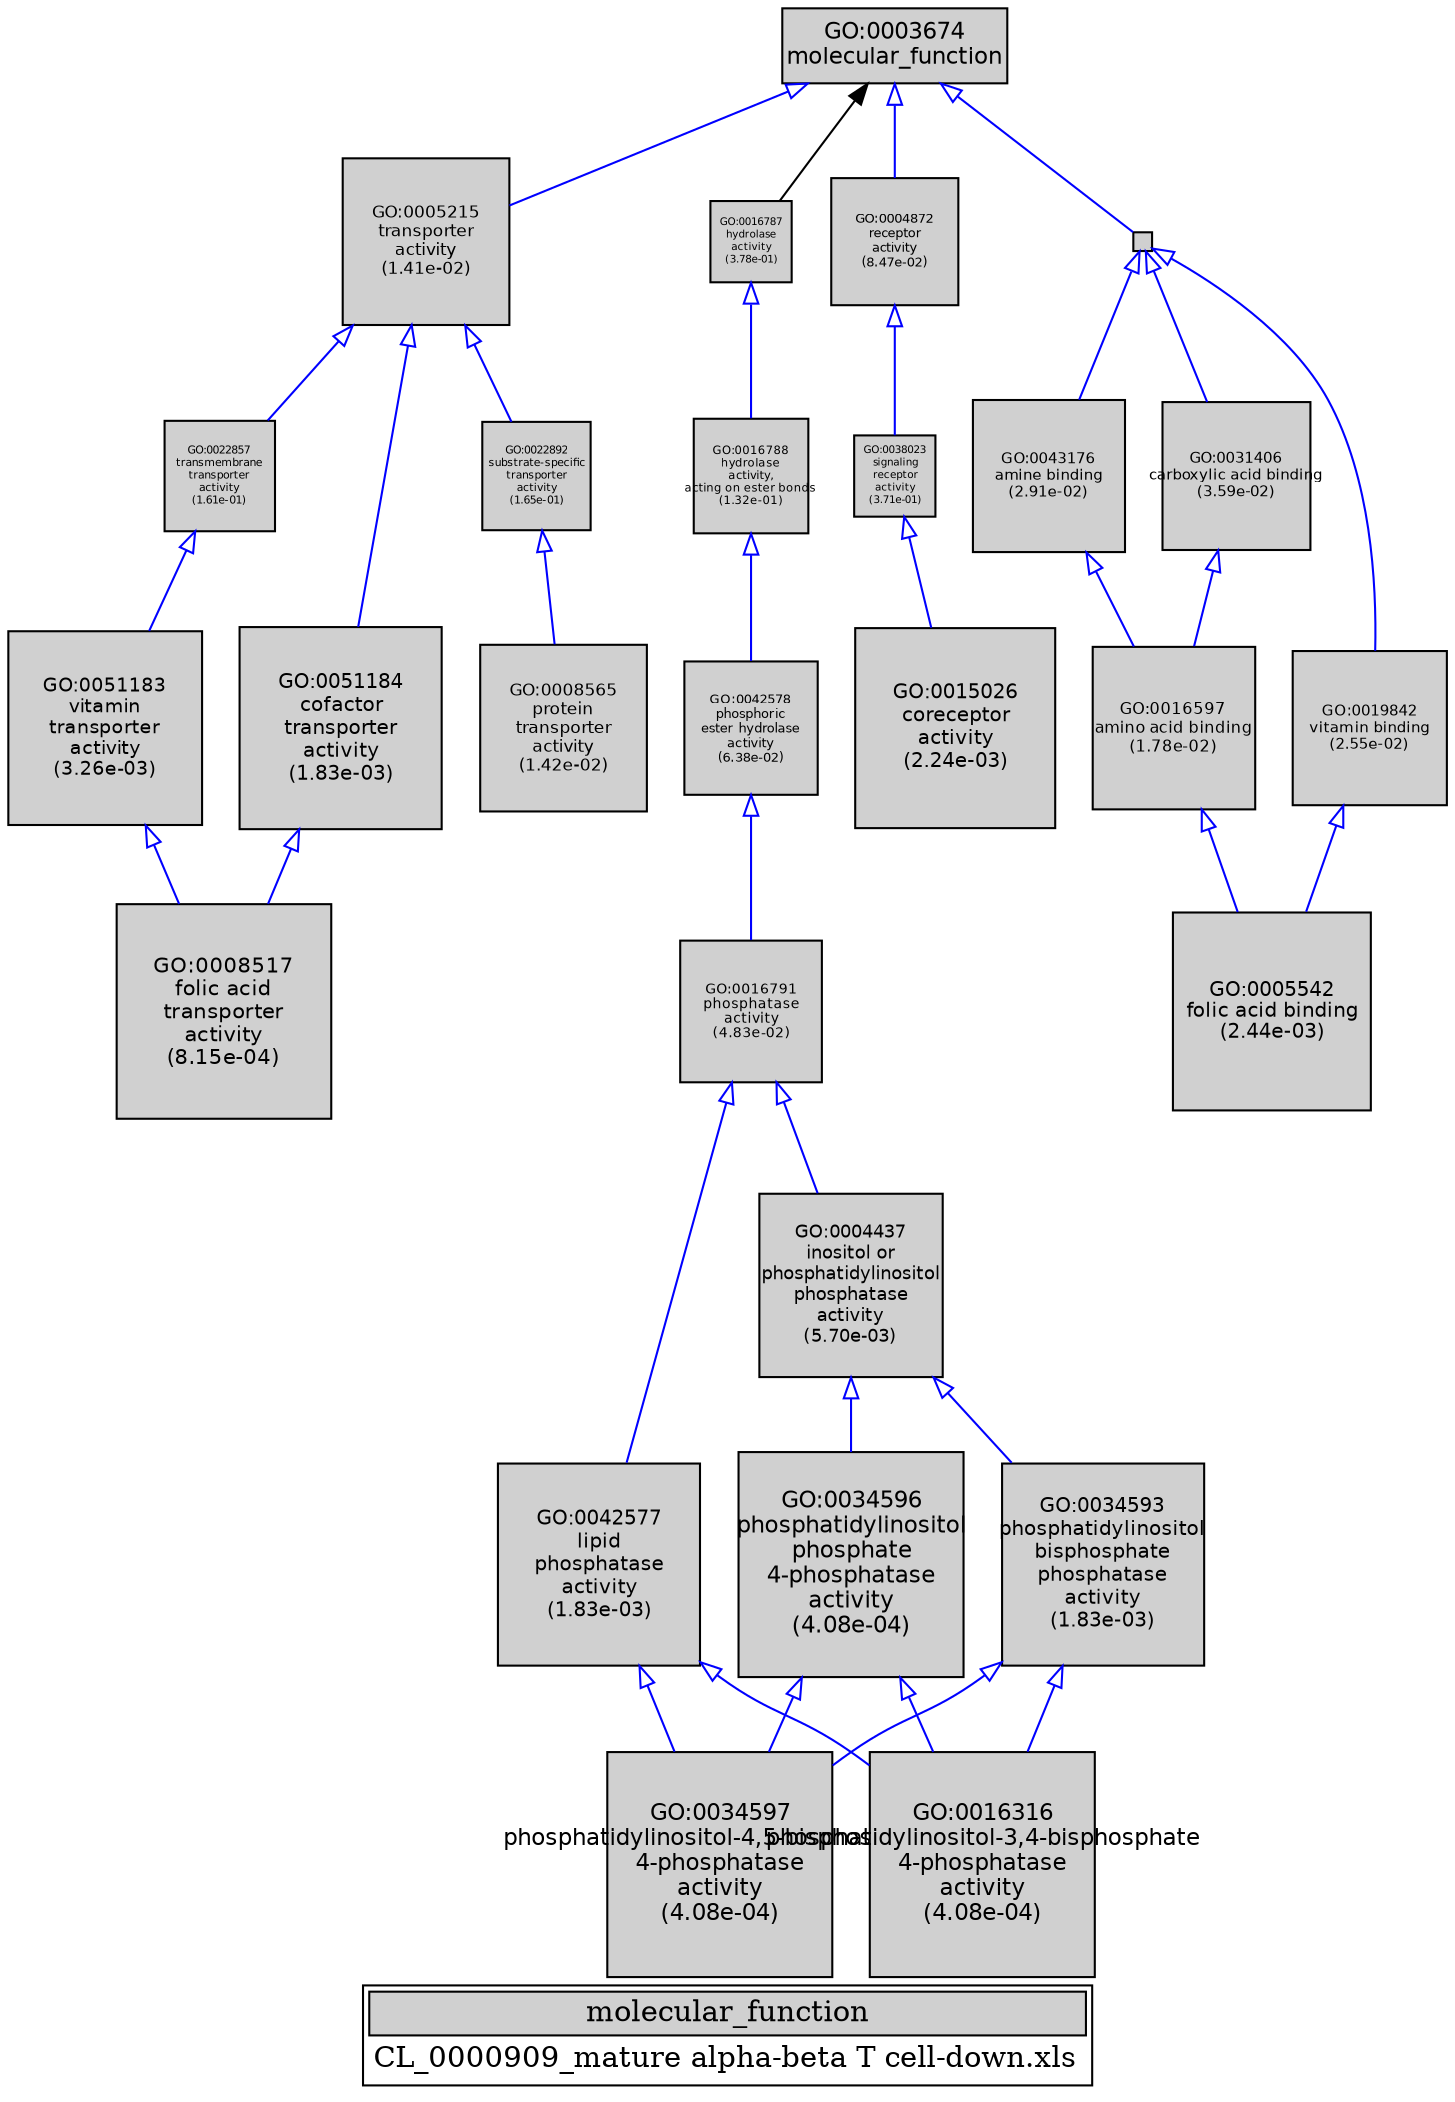 digraph "molecular_function" {
graph [ bgcolor = "#FFFFFF", label = <<TABLE COLOR="black" BGCOLOR="white"><TR><TD COLSPAN="2" BGCOLOR="#D0D0D0"><FONT COLOR="black">molecular_function</FONT></TD></TR><TR><TD BORDER="0">CL_0000909_mature alpha-beta T cell-down.xls</TD></TR></TABLE>> ];
node [ fontname = "Helvetica" ];

subgraph "nodes" {

node [ style = "filled", fixedsize = "true", width = 1, shape = "box", fontsize = 9, fillcolor = "#D0D0D0", fontcolor = "black", color = "black" ];

"GO:0022857" [ URL = "#GO:0022857", label = <<TABLE BORDER="0"><TR><TD>GO:0022857<BR/>transmembrane<BR/>transporter<BR/>activity<BR/>(1.61e-01)</TD></TR></TABLE>>, width = 0.730693615084, shape = "box", fontsize = 5.2609940286, height = 0.730693615084 ];
"GO:0042577" [ URL = "#GO:0042577", label = <<TABLE BORDER="0"><TR><TD>GO:0042577<BR/>lipid<BR/>phosphatase<BR/>activity<BR/>(1.83e-03)</TD></TR></TABLE>>, width = 1.34850492365, shape = "box", fontsize = 9.70923545024, height = 1.34850492365 ];
"GO:0005542" [ URL = "#GO:0005542", label = <<TABLE BORDER="0"><TR><TD>GO:0005542<BR/>folic acid binding<BR/>(2.44e-03)</TD></TR></TABLE>>, width = 1.31755802564, shape = "box", fontsize = 9.48641778463, height = 1.31755802564 ];
"GO:0016791" [ URL = "#GO:0016791", label = <<TABLE BORDER="0"><TR><TD>GO:0016791<BR/>phosphatase<BR/>activity<BR/>(4.83e-02)</TD></TR></TABLE>>, width = 0.937799985978, shape = "box", fontsize = 6.75215989904, height = 0.937799985978 ];
"GO:0016597" [ URL = "#GO:0016597", label = <<TABLE BORDER="0"><TR><TD>GO:0016597<BR/>amino acid binding<BR/>(1.78e-02)</TD></TR></TABLE>>, width = 1.07963641401, shape = "box", fontsize = 7.77338218087, height = 1.07963641401 ];
"GO:0005215" [ URL = "#GO:0005215", label = <<TABLE BORDER="0"><TR><TD>GO:0005215<BR/>transporter<BR/>activity<BR/>(1.41e-02)</TD></TR></TABLE>>, width = 1.11059691481, shape = "box", fontsize = 7.99629778663, height = 1.11059691481 ];
"GO:0042578" [ URL = "#GO:0042578", label = <<TABLE BORDER="0"><TR><TD>GO:0042578<BR/>phosphoric<BR/>ester hydrolase<BR/>activity<BR/>(6.38e-02)</TD></TR></TABLE>>, width = 0.894230432236, shape = "box", fontsize = 6.4384591121, height = 0.894230432236 ];
"GO:0031406" [ URL = "#GO:0031406", label = <<TABLE BORDER="0"><TR><TD>GO:0031406<BR/>carboxylic acid binding<BR/>(3.59e-02)</TD></TR></TABLE>>, width = 0.982445455024, shape = "box", fontsize = 7.07360727617, height = 0.982445455024 ];
"GO:0016788" [ URL = "#GO:0016788", label = <<TABLE BORDER="0"><TR><TD>GO:0016788<BR/>hydrolase<BR/>activity,<BR/>acting on ester bonds<BR/>(1.32e-01)</TD></TR></TABLE>>, width = 0.768385992921, shape = "box", fontsize = 5.53237914903, height = 0.768385992921 ];
"GO:0034597" [ URL = "#GO:0034597", label = <<TABLE BORDER="0"><TR><TD>GO:0034597<BR/>phosphatidylinositol-4,5-bisphosphate<BR/>4-phosphatase<BR/>activity<BR/>(4.08e-04)</TD></TR></TABLE>>, width = 1.5, shape = "box", fontsize = 10.8, height = 1.5 ];
"GO:0022892" [ URL = "#GO:0022892", label = <<TABLE BORDER="0"><TR><TD>GO:0022892<BR/>substrate-specific<BR/>transporter<BR/>activity<BR/>(1.65e-01)</TD></TR></TABLE>>, width = 0.725449296461, shape = "box", fontsize = 5.22323493452, height = 0.725449296461 ];
"GO:0015026" [ URL = "#GO:0015026", label = <<TABLE BORDER="0"><TR><TD>GO:0015026<BR/>coreceptor<BR/>activity<BR/>(2.24e-03)</TD></TR></TABLE>>, width = 1.32699357646, shape = "box", fontsize = 9.5543537505, height = 1.32699357646 ];
"GO:0016787" [ URL = "#GO:0016787", label = <<TABLE BORDER="0"><TR><TD>GO:0016787<BR/>hydrolase<BR/>activity<BR/>(3.78e-01)</TD></TR></TABLE>>, width = 0.537754803444, shape = "box", fontsize = 5.0, height = 0.537754803444 ];
"GO:0038023" [ URL = "#GO:0038023", label = <<TABLE BORDER="0"><TR><TD>GO:0038023<BR/>signaling<BR/>receptor<BR/>activity<BR/>(3.71e-01)</TD></TR></TABLE>>, width = 0.542832374074, shape = "box", fontsize = 5.0, height = 0.542832374074 ];
"GO:0043176" [ URL = "#GO:0043176", label = <<TABLE BORDER="0"><TR><TD>GO:0043176<BR/>amine binding<BR/>(2.91e-02)</TD></TR></TABLE>>, width = 1.01260505947, shape = "box", fontsize = 7.2907564282, height = 1.01260505947 ];
"GO:0034593" [ URL = "#GO:0034593", label = <<TABLE BORDER="0"><TR><TD>GO:0034593<BR/>phosphatidylinositol<BR/>bisphosphate<BR/>phosphatase<BR/>activity<BR/>(1.83e-03)</TD></TR></TABLE>>, width = 1.34850492365, shape = "box", fontsize = 9.70923545024, height = 1.34850492365 ];
"GO:0008517" [ URL = "#GO:0008517", label = <<TABLE BORDER="0"><TR><TD>GO:0008517<BR/>folic acid<BR/>transporter<BR/>activity<BR/>(8.15e-04)</TD></TR></TABLE>>, width = 1.43216807553, shape = "box", fontsize = 10.3116101438, height = 1.43216807553 ];
"GO:0008565" [ URL = "#GO:0008565", label = <<TABLE BORDER="0"><TR><TD>GO:0008565<BR/>protein<BR/>transporter<BR/>activity<BR/>(1.42e-02)</TD></TR></TABLE>>, width = 1.10947766788, shape = "box", fontsize = 7.98823920877, height = 1.10947766788 ];
"GO:0004872" [ URL = "#GO:0004872", label = <<TABLE BORDER="0"><TR><TD>GO:0004872<BR/>receptor<BR/>activity<BR/>(8.47e-02)</TD></TR></TABLE>>, width = 0.847635060375, shape = "box", fontsize = 6.1029724347, height = 0.847635060375 ];
"GO:0051184" [ URL = "#GO:0051184", label = <<TABLE BORDER="0"><TR><TD>GO:0051184<BR/>cofactor<BR/>transporter<BR/>activity<BR/>(1.83e-03)</TD></TR></TABLE>>, width = 1.34850492365, shape = "box", fontsize = 9.70923545024, height = 1.34850492365 ];
"GO:0004437" [ URL = "#GO:0004437", label = <<TABLE BORDER="0"><TR><TD>GO:0004437<BR/>inositol or<BR/>phosphatidylinositol<BR/>phosphatase<BR/>activity<BR/>(5.70e-03)</TD></TR></TABLE>>, width = 1.22192325837, shape = "box", fontsize = 8.79784746025, height = 1.22192325837 ];
"GO:0051183" [ URL = "#GO:0051183", label = <<TABLE BORDER="0"><TR><TD>GO:0051183<BR/>vitamin<BR/>transporter<BR/>activity<BR/>(3.26e-03)</TD></TR></TABLE>>, width = 1.28587413467, shape = "box", fontsize = 9.2582937696, height = 1.28587413467 ];
"GO:0019842" [ URL = "#GO:0019842", label = <<TABLE BORDER="0"><TR><TD>GO:0019842<BR/>vitamin binding<BR/>(2.55e-02)</TD></TR></TABLE>>, width = 1.03118397799, shape = "box", fontsize = 7.42452464151, height = 1.03118397799 ];
"GO:0003674" [ URL = "#GO:0003674", label = <<TABLE BORDER="0"><TR><TD>GO:0003674<BR/>molecular_function</TD></TR></TABLE>>, width = 1.5, shape = "box", fontsize = 10.8 ];
"GO:0005488" [ URL = "#GO:0005488", label = "", width = 0.125941401281, shape = "box", height = 0.125941401281 ];
"GO:0016316" [ URL = "#GO:0016316", label = <<TABLE BORDER="0"><TR><TD>GO:0016316<BR/>phosphatidylinositol-3,4-bisphosphate<BR/>4-phosphatase<BR/>activity<BR/>(4.08e-04)</TD></TR></TABLE>>, width = 1.5, shape = "box", fontsize = 10.8, height = 1.5 ];
"GO:0034596" [ URL = "#GO:0034596", label = <<TABLE BORDER="0"><TR><TD>GO:0034596<BR/>phosphatidylinositol<BR/>phosphate<BR/>4-phosphatase<BR/>activity<BR/>(4.08e-04)</TD></TR></TABLE>>, width = 1.5, shape = "box", fontsize = 10.8, height = 1.5 ];
}
subgraph "edges" {


edge [ dir = "back", weight = 1 ];
subgraph "regulates" {


edge [ color = "cyan", arrowtail = "none" ];
subgraph "positive" {


edge [ color = "green", arrowtail = "vee" ];
}
subgraph "negative" {


edge [ color = "red", arrowtail = "tee" ];
}
}
subgraph "part_of" {


edge [ color = "purple", arrowtail = "diamond", weight = 2.5 ];
}
subgraph "is_a" {


edge [ color = "blue", arrowtail = "empty", weight = 5.0 ];
"GO:0016791" -> "GO:0042577";
"GO:0022857" -> "GO:0051183";
"GO:0051184" -> "GO:0008517";
"GO:0034593" -> "GO:0016316";
"GO:0005488" -> "GO:0031406";
"GO:0004437" -> "GO:0034596";
"GO:0005215" -> "GO:0051184";
"GO:0043176" -> "GO:0016597";
"GO:0005215" -> "GO:0022857";
"GO:0005215" -> "GO:0022892";
"GO:0034596" -> "GO:0016316";
"GO:0038023" -> "GO:0015026";
"GO:0016597" -> "GO:0005542";
"GO:0031406" -> "GO:0016597";
"GO:0034596" -> "GO:0034597";
"GO:0003674" -> "GO:0005215";
"GO:0051183" -> "GO:0008517";
"GO:0042578" -> "GO:0016791";
"GO:0004437" -> "GO:0034593";
"GO:0042577" -> "GO:0034597";
"GO:0022892" -> "GO:0008565";
"GO:0003674" -> "GO:0005488";
"GO:0005488" -> "GO:0043176";
"GO:0016787" -> "GO:0016788";
"GO:0042577" -> "GO:0016316";
"GO:0004872" -> "GO:0038023";
"GO:0016791" -> "GO:0004437";
"GO:0003674" -> "GO:0004872";
"GO:0034593" -> "GO:0034597";
"GO:0016788" -> "GO:0042578";
"GO:0005488" -> "GO:0019842";
"GO:0019842" -> "GO:0005542";
}
"GO:0003674" -> "GO:0016787";
}
}
